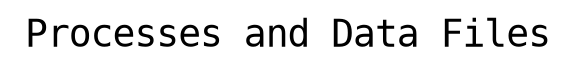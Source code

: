 
digraph wt_run {
rankdir=LR
fontname=Courier; fontsize=18; labelloc=t
label="Processes and Data Files"
}

